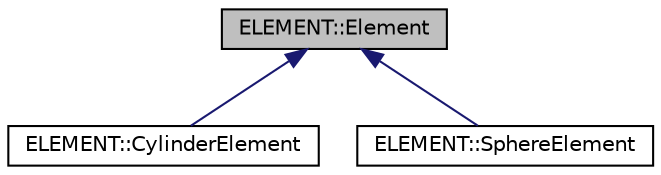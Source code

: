 digraph "ELEMENT::Element"
{
 // LATEX_PDF_SIZE
  edge [fontname="Helvetica",fontsize="10",labelfontname="Helvetica",labelfontsize="10"];
  node [fontname="Helvetica",fontsize="10",shape=record];
  Node1 [label="ELEMENT::Element",height=0.2,width=0.4,color="black", fillcolor="grey75", style="filled", fontcolor="black",tooltip="Abstract class for a Fiala element."];
  Node1 -> Node2 [dir="back",color="midnightblue",fontsize="10",style="solid"];
  Node2 [label="ELEMENT::CylinderElement",height=0.2,width=0.4,color="black", fillcolor="white", style="filled",URL="$classELEMENT_1_1CylinderElement.html",tooltip="Cylindrical element concrete subclass."];
  Node1 -> Node3 [dir="back",color="midnightblue",fontsize="10",style="solid"];
  Node3 [label="ELEMENT::SphereElement",height=0.2,width=0.4,color="black", fillcolor="white", style="filled",URL="$classELEMENT_1_1SphereElement.html",tooltip="Spherical element concrete subclass."];
}
